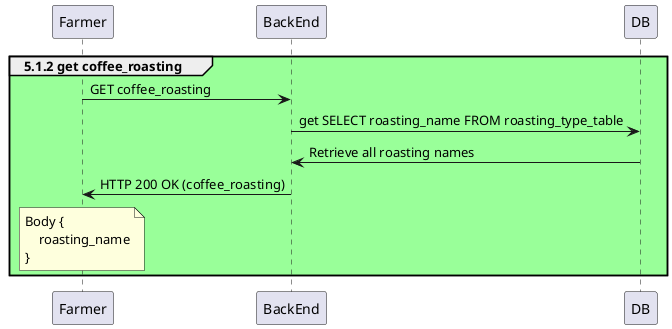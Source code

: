 @startuml

group #99FF99 5.1.2 get coffee_roasting

    Farmer -> BackEnd: GET coffee_roasting
    BackEnd -> DB: get SELECT roasting_name FROM roasting_type_table
    DB -> BackEnd: Retrieve all roasting names

    BackEnd -> Farmer: HTTP 200 OK (coffee_roasting)

    note over Farmer
        Body {
            roasting_name
        }
    endnote

end group

@enduml 